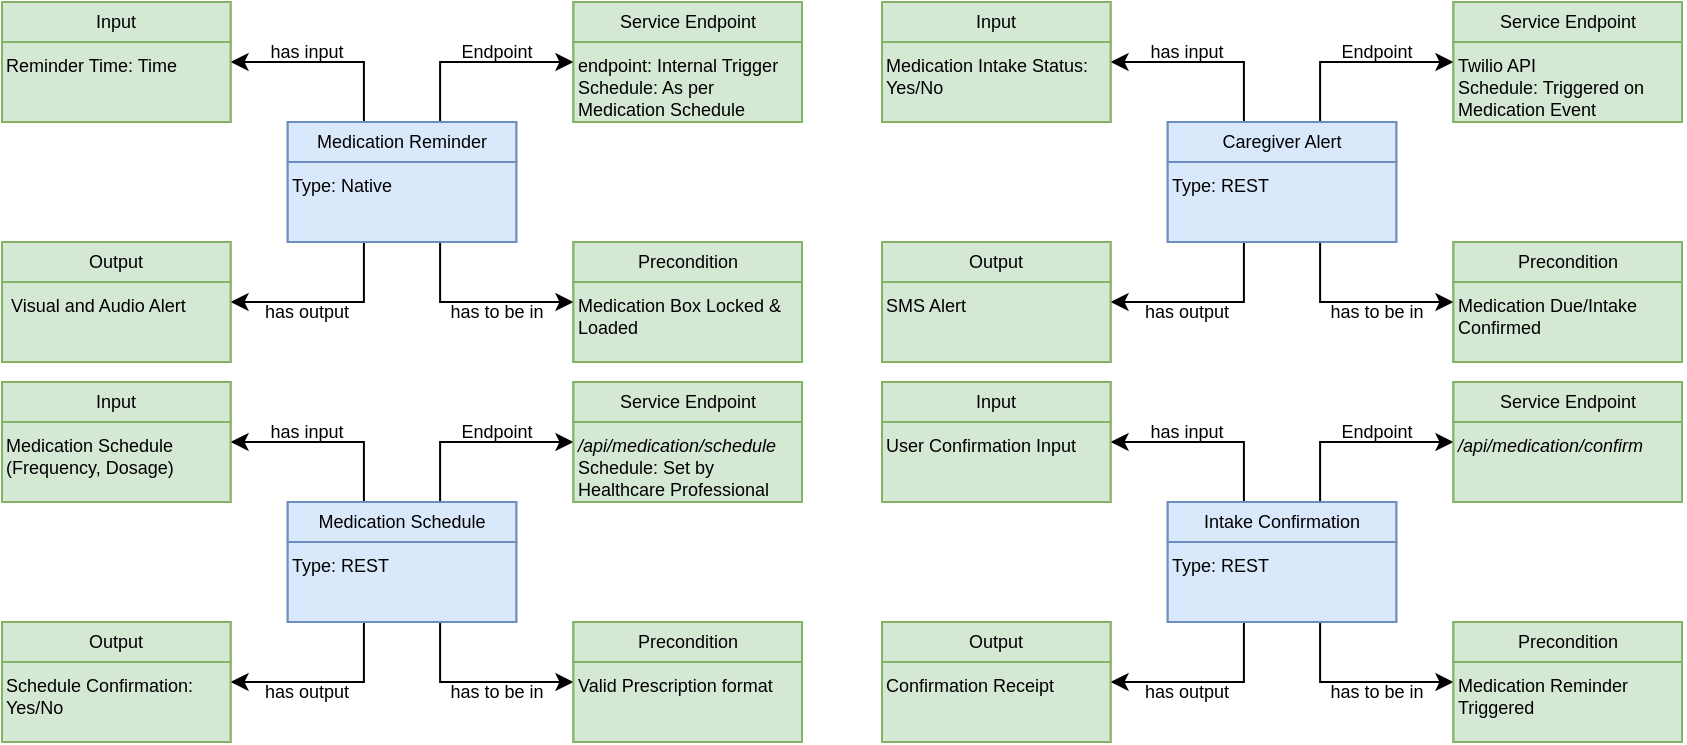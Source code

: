 <mxfile version="23.1.5" type="google">
  <diagram name="Page-1" id="LeOLQL7kn8oDm4MNwWC2">
    <mxGraphModel grid="1" page="1" gridSize="10" guides="1" tooltips="1" connect="1" arrows="1" fold="1" pageScale="1" pageWidth="850" pageHeight="1100" math="0" shadow="0">
      <root>
        <mxCell id="0" />
        <mxCell id="1" parent="0" />
        <mxCell id="trDlRnOF70XWSZehvZli-33" value="" style="group" connectable="0" vertex="1" parent="1">
          <mxGeometry width="400" height="180" as="geometry" />
        </mxCell>
        <mxCell id="trDlRnOF70XWSZehvZli-3" value="" style="rounded=0;whiteSpace=wrap;html=1;fillColor=#dae8fc;strokeColor=#6c8ebf;fontSize=9;" vertex="1" parent="trDlRnOF70XWSZehvZli-33">
          <mxGeometry x="142.857" y="60" width="114.286" height="60" as="geometry" />
        </mxCell>
        <mxCell id="trDlRnOF70XWSZehvZli-4" value="" style="rounded=0;whiteSpace=wrap;html=1;fillColor=#d5e8d4;strokeColor=#82b366;fontSize=9;" vertex="1" parent="trDlRnOF70XWSZehvZli-33">
          <mxGeometry x="285.714" width="114.286" height="60" as="geometry" />
        </mxCell>
        <mxCell id="trDlRnOF70XWSZehvZli-9" style="edgeStyle=orthogonalEdgeStyle;rounded=0;orthogonalLoop=1;jettySize=auto;html=1;entryX=0;entryY=0.5;entryDx=0;entryDy=0;" edge="1" parent="trDlRnOF70XWSZehvZli-33" source="trDlRnOF70XWSZehvZli-3" target="trDlRnOF70XWSZehvZli-4">
          <mxGeometry relative="1" as="geometry">
            <Array as="points">
              <mxPoint x="219.048" y="30" />
            </Array>
          </mxGeometry>
        </mxCell>
        <mxCell id="trDlRnOF70XWSZehvZli-5" value="" style="rounded=0;whiteSpace=wrap;html=1;fillColor=#d5e8d4;strokeColor=#82b366;fontSize=9;" vertex="1" parent="trDlRnOF70XWSZehvZli-33">
          <mxGeometry x="285.714" y="120" width="114.286" height="60" as="geometry" />
        </mxCell>
        <mxCell id="trDlRnOF70XWSZehvZli-11" style="edgeStyle=orthogonalEdgeStyle;rounded=0;orthogonalLoop=1;jettySize=auto;html=1;exitX=0.5;exitY=1;exitDx=0;exitDy=0;entryX=0;entryY=0.5;entryDx=0;entryDy=0;" edge="1" parent="trDlRnOF70XWSZehvZli-33" source="trDlRnOF70XWSZehvZli-3" target="trDlRnOF70XWSZehvZli-5">
          <mxGeometry relative="1" as="geometry">
            <Array as="points">
              <mxPoint x="219.048" y="120" />
              <mxPoint x="219.048" y="150" />
            </Array>
          </mxGeometry>
        </mxCell>
        <mxCell id="trDlRnOF70XWSZehvZli-6" value="" style="rounded=0;whiteSpace=wrap;html=1;fillColor=#d5e8d4;strokeColor=#82b366;fontSize=9;" vertex="1" parent="trDlRnOF70XWSZehvZli-33">
          <mxGeometry width="114.286" height="60" as="geometry" />
        </mxCell>
        <mxCell id="trDlRnOF70XWSZehvZli-8" style="edgeStyle=orthogonalEdgeStyle;rounded=0;orthogonalLoop=1;jettySize=auto;html=1;exitX=0.5;exitY=0;exitDx=0;exitDy=0;entryX=1;entryY=0.5;entryDx=0;entryDy=0;" edge="1" parent="trDlRnOF70XWSZehvZli-33" source="trDlRnOF70XWSZehvZli-3" target="trDlRnOF70XWSZehvZli-6">
          <mxGeometry relative="1" as="geometry">
            <Array as="points">
              <mxPoint x="180.952" y="60" />
              <mxPoint x="180.952" y="30" />
            </Array>
          </mxGeometry>
        </mxCell>
        <mxCell id="trDlRnOF70XWSZehvZli-7" value="" style="rounded=0;whiteSpace=wrap;html=1;fillColor=#d5e8d4;strokeColor=#82b366;fontSize=9;" vertex="1" parent="trDlRnOF70XWSZehvZli-33">
          <mxGeometry y="120" width="114.286" height="60" as="geometry" />
        </mxCell>
        <mxCell id="trDlRnOF70XWSZehvZli-12" style="edgeStyle=orthogonalEdgeStyle;rounded=0;orthogonalLoop=1;jettySize=auto;html=1;entryX=1;entryY=0.5;entryDx=0;entryDy=0;" edge="1" parent="trDlRnOF70XWSZehvZli-33" source="trDlRnOF70XWSZehvZli-3" target="trDlRnOF70XWSZehvZli-7">
          <mxGeometry relative="1" as="geometry">
            <Array as="points">
              <mxPoint x="180.952" y="150" />
            </Array>
          </mxGeometry>
        </mxCell>
        <mxCell id="trDlRnOF70XWSZehvZli-13" value="" style="endArrow=none;html=1;rounded=0;entryX=1;entryY=0.5;entryDx=0;entryDy=0;exitX=0;exitY=0.5;exitDx=0;exitDy=0;fillColor=#dae8fc;strokeColor=#6c8ebf;fontSize=9;" edge="1" parent="trDlRnOF70XWSZehvZli-33">
          <mxGeometry width="50" height="50" relative="1" as="geometry">
            <mxPoint x="142.857" y="80" as="sourcePoint" />
            <mxPoint x="257.143" y="80" as="targetPoint" />
            <Array as="points">
              <mxPoint x="200" y="80" />
            </Array>
          </mxGeometry>
        </mxCell>
        <mxCell id="trDlRnOF70XWSZehvZli-15" value="" style="endArrow=none;html=1;rounded=0;entryX=1;entryY=0.5;entryDx=0;entryDy=0;exitX=0;exitY=0.5;exitDx=0;exitDy=0;fillColor=#d5e8d4;strokeColor=#82b366;fontSize=9;" edge="1" parent="trDlRnOF70XWSZehvZli-33">
          <mxGeometry width="50" height="50" relative="1" as="geometry">
            <mxPoint x="285.714" y="20" as="sourcePoint" />
            <mxPoint x="400" y="20" as="targetPoint" />
            <Array as="points">
              <mxPoint x="342.857" y="20" />
            </Array>
          </mxGeometry>
        </mxCell>
        <mxCell id="trDlRnOF70XWSZehvZli-16" value="" style="endArrow=none;html=1;rounded=0;entryX=1;entryY=0.5;entryDx=0;entryDy=0;exitX=0;exitY=0.5;exitDx=0;exitDy=0;fillColor=#d5e8d4;strokeColor=#82b366;fontSize=9;" edge="1" parent="trDlRnOF70XWSZehvZli-33">
          <mxGeometry width="50" height="50" relative="1" as="geometry">
            <mxPoint y="20" as="sourcePoint" />
            <mxPoint x="114.286" y="20" as="targetPoint" />
            <Array as="points">
              <mxPoint x="57.143" y="20" />
            </Array>
          </mxGeometry>
        </mxCell>
        <mxCell id="trDlRnOF70XWSZehvZli-17" value="" style="endArrow=none;html=1;rounded=0;entryX=1;entryY=0.5;entryDx=0;entryDy=0;exitX=0;exitY=0.5;exitDx=0;exitDy=0;fillColor=#d5e8d4;strokeColor=#82b366;fontSize=9;" edge="1" parent="trDlRnOF70XWSZehvZli-33">
          <mxGeometry width="50" height="50" relative="1" as="geometry">
            <mxPoint y="140" as="sourcePoint" />
            <mxPoint x="114.286" y="140" as="targetPoint" />
            <Array as="points">
              <mxPoint x="57.143" y="140" />
            </Array>
          </mxGeometry>
        </mxCell>
        <mxCell id="trDlRnOF70XWSZehvZli-18" value="" style="endArrow=none;html=1;rounded=0;entryX=1;entryY=0.5;entryDx=0;entryDy=0;exitX=0;exitY=0.5;exitDx=0;exitDy=0;fillColor=#d5e8d4;strokeColor=#82b366;fontSize=9;" edge="1" parent="trDlRnOF70XWSZehvZli-33">
          <mxGeometry width="50" height="50" relative="1" as="geometry">
            <mxPoint x="285.714" y="140" as="sourcePoint" />
            <mxPoint x="400" y="140" as="targetPoint" />
            <Array as="points">
              <mxPoint x="342.857" y="140" />
            </Array>
          </mxGeometry>
        </mxCell>
        <mxCell id="trDlRnOF70XWSZehvZli-19" value="&lt;font style=&quot;font-size: 9px;&quot;&gt;Medication Reminder&lt;/font&gt;" style="text;html=1;align=center;verticalAlign=middle;whiteSpace=wrap;rounded=0;fillColor=#dae8fc;strokeColor=#6c8ebf;fontSize=9;" vertex="1" parent="trDlRnOF70XWSZehvZli-33">
          <mxGeometry x="142.857" y="60" width="114.286" height="20" as="geometry" />
        </mxCell>
        <mxCell id="trDlRnOF70XWSZehvZli-20" value="Service Endpoint" style="text;html=1;align=center;verticalAlign=middle;whiteSpace=wrap;rounded=0;fillColor=#d5e8d4;strokeColor=#82b366;fontSize=9;" vertex="1" parent="trDlRnOF70XWSZehvZli-33">
          <mxGeometry x="285.714" width="114.286" height="20" as="geometry" />
        </mxCell>
        <mxCell id="trDlRnOF70XWSZehvZli-21" value="Input" style="text;html=1;align=center;verticalAlign=middle;whiteSpace=wrap;rounded=0;fillColor=#d5e8d4;strokeColor=#82b366;fontSize=9;" vertex="1" parent="trDlRnOF70XWSZehvZli-33">
          <mxGeometry width="114.286" height="20" as="geometry" />
        </mxCell>
        <mxCell id="trDlRnOF70XWSZehvZli-22" value="Output" style="text;html=1;align=center;verticalAlign=middle;whiteSpace=wrap;rounded=0;fillColor=#d5e8d4;strokeColor=#82b366;fontSize=9;" vertex="1" parent="trDlRnOF70XWSZehvZli-33">
          <mxGeometry y="120" width="114.286" height="20" as="geometry" />
        </mxCell>
        <mxCell id="trDlRnOF70XWSZehvZli-23" value="Precondition" style="text;html=1;align=center;verticalAlign=middle;whiteSpace=wrap;rounded=0;fillColor=#d5e8d4;strokeColor=#82b366;fontSize=9;" vertex="1" parent="trDlRnOF70XWSZehvZli-33">
          <mxGeometry x="285.714" y="120" width="114.286" height="20" as="geometry" />
        </mxCell>
        <mxCell id="trDlRnOF70XWSZehvZli-24" value="has to be in" style="text;html=1;align=center;verticalAlign=middle;whiteSpace=wrap;rounded=0;fontSize=9;" vertex="1" parent="trDlRnOF70XWSZehvZli-33">
          <mxGeometry x="219.048" y="150" width="57.143" height="10" as="geometry" />
        </mxCell>
        <mxCell id="trDlRnOF70XWSZehvZli-25" value="has output" style="text;html=1;align=center;verticalAlign=middle;whiteSpace=wrap;rounded=0;fontSize=9;" vertex="1" parent="trDlRnOF70XWSZehvZli-33">
          <mxGeometry x="123.81" y="150" width="57.143" height="10" as="geometry" />
        </mxCell>
        <mxCell id="trDlRnOF70XWSZehvZli-26" value="Endpoint" style="text;html=1;align=center;verticalAlign=middle;whiteSpace=wrap;rounded=0;fontSize=9;" vertex="1" parent="trDlRnOF70XWSZehvZli-33">
          <mxGeometry x="219.048" y="20" width="57.143" height="10" as="geometry" />
        </mxCell>
        <mxCell id="trDlRnOF70XWSZehvZli-27" value="has input" style="text;html=1;align=center;verticalAlign=middle;whiteSpace=wrap;rounded=0;fontSize=9;" vertex="1" parent="trDlRnOF70XWSZehvZli-33">
          <mxGeometry x="123.81" y="20" width="57.143" height="10" as="geometry" />
        </mxCell>
        <mxCell id="trDlRnOF70XWSZehvZli-28" value="&amp;nbsp;Visual and Audio Alert&lt;span id=&quot;docs-internal-guid-0cf1a0e6-7fff-4cee-fd8e-f73ecc246064&quot;&gt;&lt;/span&gt;" style="text;html=1;align=left;verticalAlign=top;whiteSpace=wrap;rounded=0;fillColor=#d5e8d4;strokeColor=#82b366;fontSize=9;" vertex="1" parent="trDlRnOF70XWSZehvZli-33">
          <mxGeometry y="140" width="114.286" height="40" as="geometry" />
        </mxCell>
        <mxCell id="trDlRnOF70XWSZehvZli-29" value="Reminder Time: Time&lt;span id=&quot;docs-internal-guid-0d0c9289-7fff-2301-1735-47998b753330&quot;&gt;&lt;/span&gt;" style="text;html=1;align=left;verticalAlign=top;whiteSpace=wrap;rounded=0;fillColor=#d5e8d4;strokeColor=#82b366;fontSize=9;" vertex="1" parent="trDlRnOF70XWSZehvZli-33">
          <mxGeometry y="20" width="114.286" height="40" as="geometry" />
        </mxCell>
        <mxCell id="trDlRnOF70XWSZehvZli-30" value="endpoint: Internal Trigger&lt;br&gt;Schedule: As per Medication Schedule" style="text;html=1;align=left;verticalAlign=top;whiteSpace=wrap;rounded=0;fillColor=#d5e8d4;strokeColor=#82b366;fontSize=9;" vertex="1" parent="trDlRnOF70XWSZehvZli-33">
          <mxGeometry x="285.714" y="20" width="114.286" height="40" as="geometry" />
        </mxCell>
        <mxCell id="trDlRnOF70XWSZehvZli-31" value="Medication Box Locked &amp;amp; Loaded&lt;span id=&quot;docs-internal-guid-0d862d84-7fff-1ddb-3f8d-e0cf7e17996a&quot;&gt;&lt;/span&gt;" style="text;html=1;align=left;verticalAlign=top;whiteSpace=wrap;rounded=0;fillColor=#d5e8d4;strokeColor=#82b366;fontSize=9;" vertex="1" parent="trDlRnOF70XWSZehvZli-33">
          <mxGeometry x="285.714" y="140" width="114.286" height="40" as="geometry" />
        </mxCell>
        <mxCell id="trDlRnOF70XWSZehvZli-32" value="&lt;div style=&quot;font-size: 9px;&quot;&gt;&lt;span style=&quot;font-size: 9px; background-color: initial;&quot;&gt;Type: Native&lt;/span&gt;&lt;/div&gt;&lt;span id=&quot;docs-internal-guid-58f0a535-7fff-b725-188e-cca8d56c5ec5&quot; style=&quot;font-size: 9px;&quot;&gt;&lt;/span&gt;" style="text;html=1;align=left;verticalAlign=top;whiteSpace=wrap;rounded=0;fillColor=#dae8fc;strokeColor=#6c8ebf;fontSize=9;" vertex="1" parent="trDlRnOF70XWSZehvZli-33">
          <mxGeometry x="142.857" y="80" width="114.286" height="40" as="geometry" />
        </mxCell>
        <mxCell id="trDlRnOF70XWSZehvZli-34" value="" style="group" connectable="0" vertex="1" parent="1">
          <mxGeometry y="190" width="400" height="180" as="geometry" />
        </mxCell>
        <mxCell id="trDlRnOF70XWSZehvZli-35" value="" style="rounded=0;whiteSpace=wrap;html=1;fillColor=#dae8fc;strokeColor=#6c8ebf;fontSize=9;" vertex="1" parent="trDlRnOF70XWSZehvZli-34">
          <mxGeometry x="142.857" y="60" width="114.286" height="60" as="geometry" />
        </mxCell>
        <mxCell id="trDlRnOF70XWSZehvZli-36" value="" style="rounded=0;whiteSpace=wrap;html=1;fontSize=9;fillColor=#d5e8d4;strokeColor=#82b366;" vertex="1" parent="trDlRnOF70XWSZehvZli-34">
          <mxGeometry x="285.714" width="114.286" height="60" as="geometry" />
        </mxCell>
        <mxCell id="trDlRnOF70XWSZehvZli-37" style="edgeStyle=orthogonalEdgeStyle;rounded=0;orthogonalLoop=1;jettySize=auto;html=1;entryX=0;entryY=0.5;entryDx=0;entryDy=0;" edge="1" parent="trDlRnOF70XWSZehvZli-34" source="trDlRnOF70XWSZehvZli-35" target="trDlRnOF70XWSZehvZli-36">
          <mxGeometry relative="1" as="geometry">
            <Array as="points">
              <mxPoint x="219.048" y="30" />
            </Array>
          </mxGeometry>
        </mxCell>
        <mxCell id="trDlRnOF70XWSZehvZli-38" value="" style="rounded=0;whiteSpace=wrap;html=1;fontSize=9;fillColor=#d5e8d4;strokeColor=#82b366;" vertex="1" parent="trDlRnOF70XWSZehvZli-34">
          <mxGeometry x="285.714" y="120" width="114.286" height="60" as="geometry" />
        </mxCell>
        <mxCell id="trDlRnOF70XWSZehvZli-39" style="edgeStyle=orthogonalEdgeStyle;rounded=0;orthogonalLoop=1;jettySize=auto;html=1;exitX=0.5;exitY=1;exitDx=0;exitDy=0;entryX=0;entryY=0.5;entryDx=0;entryDy=0;" edge="1" parent="trDlRnOF70XWSZehvZli-34" source="trDlRnOF70XWSZehvZli-35" target="trDlRnOF70XWSZehvZli-38">
          <mxGeometry relative="1" as="geometry">
            <Array as="points">
              <mxPoint x="219.048" y="120" />
              <mxPoint x="219.048" y="150" />
            </Array>
          </mxGeometry>
        </mxCell>
        <mxCell id="trDlRnOF70XWSZehvZli-40" value="" style="rounded=0;whiteSpace=wrap;html=1;fontSize=9;fillColor=#d5e8d4;strokeColor=#82b366;" vertex="1" parent="trDlRnOF70XWSZehvZli-34">
          <mxGeometry width="114.286" height="60" as="geometry" />
        </mxCell>
        <mxCell id="trDlRnOF70XWSZehvZli-41" style="edgeStyle=orthogonalEdgeStyle;rounded=0;orthogonalLoop=1;jettySize=auto;html=1;exitX=0.5;exitY=0;exitDx=0;exitDy=0;entryX=1;entryY=0.5;entryDx=0;entryDy=0;" edge="1" parent="trDlRnOF70XWSZehvZli-34" source="trDlRnOF70XWSZehvZli-35" target="trDlRnOF70XWSZehvZli-40">
          <mxGeometry relative="1" as="geometry">
            <Array as="points">
              <mxPoint x="180.952" y="60" />
              <mxPoint x="180.952" y="30" />
            </Array>
          </mxGeometry>
        </mxCell>
        <mxCell id="trDlRnOF70XWSZehvZli-42" value="" style="rounded=0;whiteSpace=wrap;html=1;fontSize=9;fillColor=#d5e8d4;strokeColor=#82b366;" vertex="1" parent="trDlRnOF70XWSZehvZli-34">
          <mxGeometry y="120" width="114.286" height="60" as="geometry" />
        </mxCell>
        <mxCell id="trDlRnOF70XWSZehvZli-43" style="edgeStyle=orthogonalEdgeStyle;rounded=0;orthogonalLoop=1;jettySize=auto;html=1;entryX=1;entryY=0.5;entryDx=0;entryDy=0;" edge="1" parent="trDlRnOF70XWSZehvZli-34" source="trDlRnOF70XWSZehvZli-35" target="trDlRnOF70XWSZehvZli-42">
          <mxGeometry relative="1" as="geometry">
            <Array as="points">
              <mxPoint x="180.952" y="150" />
            </Array>
          </mxGeometry>
        </mxCell>
        <mxCell id="trDlRnOF70XWSZehvZli-44" value="" style="endArrow=none;html=1;rounded=0;entryX=1;entryY=0.5;entryDx=0;entryDy=0;exitX=0;exitY=0.5;exitDx=0;exitDy=0;fillColor=#dae8fc;strokeColor=#6c8ebf;fontSize=9;" edge="1" parent="trDlRnOF70XWSZehvZli-34">
          <mxGeometry width="50" height="50" relative="1" as="geometry">
            <mxPoint x="142.857" y="80" as="sourcePoint" />
            <mxPoint x="257.143" y="80" as="targetPoint" />
            <Array as="points">
              <mxPoint x="200" y="80" />
            </Array>
          </mxGeometry>
        </mxCell>
        <mxCell id="trDlRnOF70XWSZehvZli-45" value="" style="endArrow=none;html=1;rounded=0;entryX=1;entryY=0.5;entryDx=0;entryDy=0;exitX=0;exitY=0.5;exitDx=0;exitDy=0;fontSize=9;fillColor=#d5e8d4;strokeColor=#82b366;" edge="1" parent="trDlRnOF70XWSZehvZli-34">
          <mxGeometry width="50" height="50" relative="1" as="geometry">
            <mxPoint x="285.714" y="20" as="sourcePoint" />
            <mxPoint x="400" y="20" as="targetPoint" />
            <Array as="points">
              <mxPoint x="342.857" y="20" />
            </Array>
          </mxGeometry>
        </mxCell>
        <mxCell id="trDlRnOF70XWSZehvZli-46" value="" style="endArrow=none;html=1;rounded=0;entryX=1;entryY=0.5;entryDx=0;entryDy=0;exitX=0;exitY=0.5;exitDx=0;exitDy=0;fontSize=9;fillColor=#d5e8d4;strokeColor=#82b366;" edge="1" parent="trDlRnOF70XWSZehvZli-34">
          <mxGeometry width="50" height="50" relative="1" as="geometry">
            <mxPoint y="20" as="sourcePoint" />
            <mxPoint x="114.286" y="20" as="targetPoint" />
            <Array as="points">
              <mxPoint x="57.143" y="20" />
            </Array>
          </mxGeometry>
        </mxCell>
        <mxCell id="trDlRnOF70XWSZehvZli-47" value="" style="endArrow=none;html=1;rounded=0;entryX=1;entryY=0.5;entryDx=0;entryDy=0;exitX=0;exitY=0.5;exitDx=0;exitDy=0;fontSize=9;fillColor=#d5e8d4;strokeColor=#82b366;" edge="1" parent="trDlRnOF70XWSZehvZli-34">
          <mxGeometry width="50" height="50" relative="1" as="geometry">
            <mxPoint y="140" as="sourcePoint" />
            <mxPoint x="114.286" y="140" as="targetPoint" />
            <Array as="points">
              <mxPoint x="57.143" y="140" />
            </Array>
          </mxGeometry>
        </mxCell>
        <mxCell id="trDlRnOF70XWSZehvZli-48" value="" style="endArrow=none;html=1;rounded=0;entryX=1;entryY=0.5;entryDx=0;entryDy=0;exitX=0;exitY=0.5;exitDx=0;exitDy=0;fontSize=9;fillColor=#d5e8d4;strokeColor=#82b366;" edge="1" parent="trDlRnOF70XWSZehvZli-34">
          <mxGeometry width="50" height="50" relative="1" as="geometry">
            <mxPoint x="285.714" y="140" as="sourcePoint" />
            <mxPoint x="400" y="140" as="targetPoint" />
            <Array as="points">
              <mxPoint x="342.857" y="140" />
            </Array>
          </mxGeometry>
        </mxCell>
        <mxCell id="trDlRnOF70XWSZehvZli-49" value="Medication Schedule&lt;span id=&quot;docs-internal-guid-c6fa6e6b-7fff-0bea-01a4-d10944387202&quot;&gt;&lt;/span&gt;" style="text;html=1;align=center;verticalAlign=middle;whiteSpace=wrap;rounded=0;fillColor=#dae8fc;strokeColor=#6c8ebf;fontSize=9;" vertex="1" parent="trDlRnOF70XWSZehvZli-34">
          <mxGeometry x="142.857" y="60" width="114.286" height="20" as="geometry" />
        </mxCell>
        <mxCell id="trDlRnOF70XWSZehvZli-50" value="Service Endpoint" style="text;html=1;align=center;verticalAlign=middle;whiteSpace=wrap;rounded=0;fontSize=9;fillColor=#d5e8d4;strokeColor=#82b366;" vertex="1" parent="trDlRnOF70XWSZehvZli-34">
          <mxGeometry x="285.714" width="114.286" height="20" as="geometry" />
        </mxCell>
        <mxCell id="trDlRnOF70XWSZehvZli-51" value="Input" style="text;html=1;align=center;verticalAlign=middle;whiteSpace=wrap;rounded=0;fontSize=9;fillColor=#d5e8d4;strokeColor=#82b366;" vertex="1" parent="trDlRnOF70XWSZehvZli-34">
          <mxGeometry width="114.286" height="20" as="geometry" />
        </mxCell>
        <mxCell id="trDlRnOF70XWSZehvZli-52" value="Output" style="text;html=1;align=center;verticalAlign=middle;whiteSpace=wrap;rounded=0;fontSize=9;fillColor=#d5e8d4;strokeColor=#82b366;" vertex="1" parent="trDlRnOF70XWSZehvZli-34">
          <mxGeometry y="120" width="114.286" height="20" as="geometry" />
        </mxCell>
        <mxCell id="trDlRnOF70XWSZehvZli-53" value="Precondition" style="text;html=1;align=center;verticalAlign=middle;whiteSpace=wrap;rounded=0;fontSize=9;fillColor=#d5e8d4;strokeColor=#82b366;" vertex="1" parent="trDlRnOF70XWSZehvZli-34">
          <mxGeometry x="285.714" y="120" width="114.286" height="20" as="geometry" />
        </mxCell>
        <mxCell id="trDlRnOF70XWSZehvZli-54" value="has to be in" style="text;html=1;align=center;verticalAlign=middle;whiteSpace=wrap;rounded=0;fontSize=9;" vertex="1" parent="trDlRnOF70XWSZehvZli-34">
          <mxGeometry x="219.048" y="150" width="57.143" height="10" as="geometry" />
        </mxCell>
        <mxCell id="trDlRnOF70XWSZehvZli-55" value="has output" style="text;html=1;align=center;verticalAlign=middle;whiteSpace=wrap;rounded=0;fontSize=9;" vertex="1" parent="trDlRnOF70XWSZehvZli-34">
          <mxGeometry x="123.81" y="150" width="57.143" height="10" as="geometry" />
        </mxCell>
        <mxCell id="trDlRnOF70XWSZehvZli-56" value="Endpoint" style="text;html=1;align=center;verticalAlign=middle;whiteSpace=wrap;rounded=0;fontSize=9;" vertex="1" parent="trDlRnOF70XWSZehvZli-34">
          <mxGeometry x="219.048" y="20" width="57.143" height="10" as="geometry" />
        </mxCell>
        <mxCell id="trDlRnOF70XWSZehvZli-57" value="has input" style="text;html=1;align=center;verticalAlign=middle;whiteSpace=wrap;rounded=0;fontSize=9;" vertex="1" parent="trDlRnOF70XWSZehvZli-34">
          <mxGeometry x="123.81" y="20" width="57.143" height="10" as="geometry" />
        </mxCell>
        <mxCell id="trDlRnOF70XWSZehvZli-58" value="Schedule Confirmation: Yes/No" style="text;html=1;align=left;verticalAlign=top;whiteSpace=wrap;rounded=0;fontSize=9;fillColor=#d5e8d4;strokeColor=#82b366;" vertex="1" parent="trDlRnOF70XWSZehvZli-34">
          <mxGeometry y="140" width="114.286" height="40" as="geometry" />
        </mxCell>
        <mxCell id="trDlRnOF70XWSZehvZli-59" value="&lt;div&gt;Medication Schedule (Frequency, Dosage)&lt;/div&gt;&lt;div&gt;&lt;br&gt;&lt;/div&gt;" style="text;html=1;align=left;verticalAlign=top;whiteSpace=wrap;rounded=0;fontSize=9;fillColor=#d5e8d4;strokeColor=#82b366;" vertex="1" parent="trDlRnOF70XWSZehvZli-34">
          <mxGeometry y="20" width="114.286" height="40" as="geometry" />
        </mxCell>
        <mxCell id="trDlRnOF70XWSZehvZli-60" value="&lt;i&gt;/api/medication/schedule&lt;br&gt;&lt;/i&gt;Schedule: Set by Healthcare Professional" style="text;html=1;align=left;verticalAlign=top;whiteSpace=wrap;rounded=0;fontSize=9;fillColor=#d5e8d4;strokeColor=#82b366;" vertex="1" parent="trDlRnOF70XWSZehvZli-34">
          <mxGeometry x="285.714" y="20" width="114.286" height="40" as="geometry" />
        </mxCell>
        <mxCell id="trDlRnOF70XWSZehvZli-61" value="Valid Prescription format" style="text;html=1;align=left;verticalAlign=top;whiteSpace=wrap;rounded=0;fontSize=9;fillColor=#d5e8d4;strokeColor=#82b366;" vertex="1" parent="trDlRnOF70XWSZehvZli-34">
          <mxGeometry x="285.714" y="140" width="114.286" height="40" as="geometry" />
        </mxCell>
        <mxCell id="trDlRnOF70XWSZehvZli-62" value="Type: REST" style="text;html=1;align=left;verticalAlign=top;whiteSpace=wrap;rounded=0;fillColor=#dae8fc;strokeColor=#6c8ebf;fontSize=9;" vertex="1" parent="trDlRnOF70XWSZehvZli-34">
          <mxGeometry x="142.857" y="80" width="114.286" height="40" as="geometry" />
        </mxCell>
        <mxCell id="trDlRnOF70XWSZehvZli-63" value="" style="group;align=left;" connectable="0" vertex="1" parent="1">
          <mxGeometry x="440" width="400" height="180" as="geometry" />
        </mxCell>
        <mxCell id="trDlRnOF70XWSZehvZli-64" value="" style="rounded=0;whiteSpace=wrap;html=1;fillColor=#dae8fc;strokeColor=#6c8ebf;fontSize=9;" vertex="1" parent="trDlRnOF70XWSZehvZli-63">
          <mxGeometry x="142.857" y="60" width="114.286" height="60" as="geometry" />
        </mxCell>
        <mxCell id="trDlRnOF70XWSZehvZli-65" value="" style="rounded=0;whiteSpace=wrap;html=1;fillColor=#d5e8d4;strokeColor=#82b366;fontSize=9;" vertex="1" parent="trDlRnOF70XWSZehvZli-63">
          <mxGeometry x="285.714" width="114.286" height="60" as="geometry" />
        </mxCell>
        <mxCell id="trDlRnOF70XWSZehvZli-66" style="edgeStyle=orthogonalEdgeStyle;rounded=0;orthogonalLoop=1;jettySize=auto;html=1;entryX=0;entryY=0.5;entryDx=0;entryDy=0;" edge="1" parent="trDlRnOF70XWSZehvZli-63" source="trDlRnOF70XWSZehvZli-64" target="trDlRnOF70XWSZehvZli-65">
          <mxGeometry relative="1" as="geometry">
            <Array as="points">
              <mxPoint x="219.048" y="30" />
            </Array>
          </mxGeometry>
        </mxCell>
        <mxCell id="trDlRnOF70XWSZehvZli-67" value="" style="rounded=0;whiteSpace=wrap;html=1;fillColor=#d5e8d4;strokeColor=#82b366;fontSize=9;" vertex="1" parent="trDlRnOF70XWSZehvZli-63">
          <mxGeometry x="285.714" y="120" width="114.286" height="60" as="geometry" />
        </mxCell>
        <mxCell id="trDlRnOF70XWSZehvZli-68" style="edgeStyle=orthogonalEdgeStyle;rounded=0;orthogonalLoop=1;jettySize=auto;html=1;exitX=0.5;exitY=1;exitDx=0;exitDy=0;entryX=0;entryY=0.5;entryDx=0;entryDy=0;" edge="1" parent="trDlRnOF70XWSZehvZli-63" source="trDlRnOF70XWSZehvZli-64" target="trDlRnOF70XWSZehvZli-67">
          <mxGeometry relative="1" as="geometry">
            <Array as="points">
              <mxPoint x="219.048" y="120" />
              <mxPoint x="219.048" y="150" />
            </Array>
          </mxGeometry>
        </mxCell>
        <mxCell id="trDlRnOF70XWSZehvZli-69" value="" style="rounded=0;whiteSpace=wrap;html=1;fontSize=9;fillColor=#d5e8d4;strokeColor=#82b366;" vertex="1" parent="trDlRnOF70XWSZehvZli-63">
          <mxGeometry width="114.286" height="60" as="geometry" />
        </mxCell>
        <mxCell id="trDlRnOF70XWSZehvZli-70" style="edgeStyle=orthogonalEdgeStyle;rounded=0;orthogonalLoop=1;jettySize=auto;html=1;exitX=0.5;exitY=0;exitDx=0;exitDy=0;entryX=1;entryY=0.5;entryDx=0;entryDy=0;" edge="1" parent="trDlRnOF70XWSZehvZli-63" source="trDlRnOF70XWSZehvZli-64" target="trDlRnOF70XWSZehvZli-69">
          <mxGeometry relative="1" as="geometry">
            <Array as="points">
              <mxPoint x="180.952" y="60" />
              <mxPoint x="180.952" y="30" />
            </Array>
          </mxGeometry>
        </mxCell>
        <mxCell id="trDlRnOF70XWSZehvZli-71" value="" style="rounded=0;whiteSpace=wrap;html=1;fontSize=9;fillColor=#d5e8d4;strokeColor=#82b366;" vertex="1" parent="trDlRnOF70XWSZehvZli-63">
          <mxGeometry y="120" width="114.286" height="60" as="geometry" />
        </mxCell>
        <mxCell id="trDlRnOF70XWSZehvZli-72" style="edgeStyle=orthogonalEdgeStyle;rounded=0;orthogonalLoop=1;jettySize=auto;html=1;entryX=1;entryY=0.5;entryDx=0;entryDy=0;" edge="1" parent="trDlRnOF70XWSZehvZli-63" source="trDlRnOF70XWSZehvZli-64" target="trDlRnOF70XWSZehvZli-71">
          <mxGeometry relative="1" as="geometry">
            <Array as="points">
              <mxPoint x="180.952" y="150" />
            </Array>
          </mxGeometry>
        </mxCell>
        <mxCell id="trDlRnOF70XWSZehvZli-73" value="" style="endArrow=none;html=1;rounded=0;entryX=1;entryY=0.5;entryDx=0;entryDy=0;exitX=0;exitY=0.5;exitDx=0;exitDy=0;fillColor=#dae8fc;strokeColor=#6c8ebf;fontSize=9;" edge="1" parent="trDlRnOF70XWSZehvZli-63">
          <mxGeometry width="50" height="50" relative="1" as="geometry">
            <mxPoint x="142.857" y="80" as="sourcePoint" />
            <mxPoint x="257.143" y="80" as="targetPoint" />
            <Array as="points">
              <mxPoint x="200" y="80" />
            </Array>
          </mxGeometry>
        </mxCell>
        <mxCell id="trDlRnOF70XWSZehvZli-74" value="" style="endArrow=none;html=1;rounded=0;entryX=1;entryY=0.5;entryDx=0;entryDy=0;exitX=0;exitY=0.5;exitDx=0;exitDy=0;fillColor=#d5e8d4;strokeColor=#82b366;fontSize=9;" edge="1" parent="trDlRnOF70XWSZehvZli-63">
          <mxGeometry width="50" height="50" relative="1" as="geometry">
            <mxPoint x="285.714" y="20" as="sourcePoint" />
            <mxPoint x="400" y="20" as="targetPoint" />
            <Array as="points">
              <mxPoint x="342.857" y="20" />
            </Array>
          </mxGeometry>
        </mxCell>
        <mxCell id="trDlRnOF70XWSZehvZli-75" value="" style="endArrow=none;html=1;rounded=0;entryX=1;entryY=0.5;entryDx=0;entryDy=0;exitX=0;exitY=0.5;exitDx=0;exitDy=0;fontSize=9;fillColor=#d5e8d4;strokeColor=#82b366;" edge="1" parent="trDlRnOF70XWSZehvZli-63">
          <mxGeometry width="50" height="50" relative="1" as="geometry">
            <mxPoint y="20" as="sourcePoint" />
            <mxPoint x="114.286" y="20" as="targetPoint" />
            <Array as="points">
              <mxPoint x="57.143" y="20" />
            </Array>
          </mxGeometry>
        </mxCell>
        <mxCell id="trDlRnOF70XWSZehvZli-76" value="" style="endArrow=none;html=1;rounded=0;entryX=1;entryY=0.5;entryDx=0;entryDy=0;exitX=0;exitY=0.5;exitDx=0;exitDy=0;fontSize=9;fillColor=#d5e8d4;strokeColor=#82b366;" edge="1" parent="trDlRnOF70XWSZehvZli-63">
          <mxGeometry width="50" height="50" relative="1" as="geometry">
            <mxPoint y="140" as="sourcePoint" />
            <mxPoint x="114.286" y="140" as="targetPoint" />
            <Array as="points">
              <mxPoint x="57.143" y="140" />
            </Array>
          </mxGeometry>
        </mxCell>
        <mxCell id="trDlRnOF70XWSZehvZli-77" value="" style="endArrow=none;html=1;rounded=0;entryX=1;entryY=0.5;entryDx=0;entryDy=0;exitX=0;exitY=0.5;exitDx=0;exitDy=0;fillColor=#d5e8d4;strokeColor=#82b366;fontSize=9;" edge="1" parent="trDlRnOF70XWSZehvZli-63">
          <mxGeometry width="50" height="50" relative="1" as="geometry">
            <mxPoint x="285.714" y="140" as="sourcePoint" />
            <mxPoint x="400" y="140" as="targetPoint" />
            <Array as="points">
              <mxPoint x="342.857" y="140" />
            </Array>
          </mxGeometry>
        </mxCell>
        <mxCell id="trDlRnOF70XWSZehvZli-78" value="Caregiver Alert&lt;span id=&quot;docs-internal-guid-f7d3edcb-7fff-aeab-960f-f38a6a7b6d53&quot;&gt;&lt;/span&gt;" style="text;html=1;align=center;verticalAlign=middle;whiteSpace=wrap;rounded=0;fillColor=#dae8fc;strokeColor=#6c8ebf;fontSize=9;" vertex="1" parent="trDlRnOF70XWSZehvZli-63">
          <mxGeometry x="142.857" y="60" width="114.286" height="20" as="geometry" />
        </mxCell>
        <mxCell id="trDlRnOF70XWSZehvZli-79" value="Service Endpoint" style="text;html=1;align=center;verticalAlign=middle;whiteSpace=wrap;rounded=0;fillColor=#d5e8d4;strokeColor=#82b366;fontSize=9;" vertex="1" parent="trDlRnOF70XWSZehvZli-63">
          <mxGeometry x="285.714" width="114.286" height="20" as="geometry" />
        </mxCell>
        <mxCell id="trDlRnOF70XWSZehvZli-80" value="Input" style="text;html=1;align=center;verticalAlign=middle;whiteSpace=wrap;rounded=0;fontSize=9;fillColor=#d5e8d4;strokeColor=#82b366;" vertex="1" parent="trDlRnOF70XWSZehvZli-63">
          <mxGeometry width="114.286" height="20" as="geometry" />
        </mxCell>
        <mxCell id="trDlRnOF70XWSZehvZli-81" value="Output" style="text;html=1;align=center;verticalAlign=middle;whiteSpace=wrap;rounded=0;fontSize=9;fillColor=#d5e8d4;strokeColor=#82b366;" vertex="1" parent="trDlRnOF70XWSZehvZli-63">
          <mxGeometry y="120" width="114.286" height="20" as="geometry" />
        </mxCell>
        <mxCell id="trDlRnOF70XWSZehvZli-82" value="Precondition" style="text;html=1;align=center;verticalAlign=middle;whiteSpace=wrap;rounded=0;fillColor=#d5e8d4;strokeColor=#82b366;fontSize=9;" vertex="1" parent="trDlRnOF70XWSZehvZli-63">
          <mxGeometry x="285.714" y="120" width="114.286" height="20" as="geometry" />
        </mxCell>
        <mxCell id="trDlRnOF70XWSZehvZli-83" value="has to be in" style="text;html=1;align=center;verticalAlign=middle;whiteSpace=wrap;rounded=0;fontSize=9;" vertex="1" parent="trDlRnOF70XWSZehvZli-63">
          <mxGeometry x="219.048" y="150" width="57.143" height="10" as="geometry" />
        </mxCell>
        <mxCell id="trDlRnOF70XWSZehvZli-84" value="has output" style="text;html=1;align=center;verticalAlign=middle;whiteSpace=wrap;rounded=0;fontSize=9;" vertex="1" parent="trDlRnOF70XWSZehvZli-63">
          <mxGeometry x="123.81" y="150" width="57.143" height="10" as="geometry" />
        </mxCell>
        <mxCell id="trDlRnOF70XWSZehvZli-85" value="Endpoint" style="text;html=1;align=center;verticalAlign=middle;whiteSpace=wrap;rounded=0;fontSize=9;" vertex="1" parent="trDlRnOF70XWSZehvZli-63">
          <mxGeometry x="219.048" y="20" width="57.143" height="10" as="geometry" />
        </mxCell>
        <mxCell id="trDlRnOF70XWSZehvZli-86" value="has input" style="text;html=1;align=center;verticalAlign=middle;whiteSpace=wrap;rounded=0;fontSize=9;" vertex="1" parent="trDlRnOF70XWSZehvZli-63">
          <mxGeometry x="123.81" y="20" width="57.143" height="10" as="geometry" />
        </mxCell>
        <mxCell id="trDlRnOF70XWSZehvZli-87" value="SMS Alert&lt;span id=&quot;docs-internal-guid-fcc6ee87-7fff-d0a0-53d4-8e090632c626&quot;&gt;&lt;/span&gt;" style="text;html=1;align=left;verticalAlign=top;whiteSpace=wrap;rounded=0;fontSize=9;fillColor=#d5e8d4;strokeColor=#82b366;" vertex="1" parent="trDlRnOF70XWSZehvZli-63">
          <mxGeometry y="140" width="114.286" height="40" as="geometry" />
        </mxCell>
        <mxCell id="trDlRnOF70XWSZehvZli-88" value="Medication Intake Status: Yes/No" style="text;html=1;align=left;verticalAlign=top;whiteSpace=wrap;rounded=0;fontSize=9;fillColor=#d5e8d4;strokeColor=#82b366;" vertex="1" parent="trDlRnOF70XWSZehvZli-63">
          <mxGeometry y="20" width="114.286" height="40" as="geometry" />
        </mxCell>
        <mxCell id="trDlRnOF70XWSZehvZli-89" value="Twilio API&lt;br&gt;Schedule: Triggered on Medication Event" style="text;html=1;align=left;verticalAlign=top;whiteSpace=wrap;rounded=0;fillColor=#d5e8d4;strokeColor=#82b366;fontSize=9;" vertex="1" parent="trDlRnOF70XWSZehvZli-63">
          <mxGeometry x="285.714" y="20" width="114.286" height="40" as="geometry" />
        </mxCell>
        <mxCell id="trDlRnOF70XWSZehvZli-90" value="Medication Due/Intake Confirmed&lt;span id=&quot;docs-internal-guid-c93c9a99-7fff-12fa-e2a2-76f09f57dba6&quot;&gt;&lt;/span&gt;" style="text;html=1;align=left;verticalAlign=top;whiteSpace=wrap;rounded=0;fillColor=#d5e8d4;strokeColor=#82b366;fontSize=9;" vertex="1" parent="trDlRnOF70XWSZehvZli-63">
          <mxGeometry x="285.714" y="140" width="114.286" height="40" as="geometry" />
        </mxCell>
        <mxCell id="trDlRnOF70XWSZehvZli-91" value="Type: REST" style="text;html=1;align=left;verticalAlign=top;whiteSpace=wrap;rounded=0;fillColor=#dae8fc;strokeColor=#6c8ebf;fontSize=9;" vertex="1" parent="trDlRnOF70XWSZehvZli-63">
          <mxGeometry x="142.857" y="80" width="114.286" height="40" as="geometry" />
        </mxCell>
        <mxCell id="trDlRnOF70XWSZehvZli-122" value="" style="group;align=left;" connectable="0" vertex="1" parent="1">
          <mxGeometry x="440" y="190" width="400" height="180" as="geometry" />
        </mxCell>
        <mxCell id="trDlRnOF70XWSZehvZli-123" value="" style="rounded=0;whiteSpace=wrap;html=1;fillColor=#dae8fc;strokeColor=#6c8ebf;fontSize=9;" vertex="1" parent="trDlRnOF70XWSZehvZli-122">
          <mxGeometry x="142.857" y="60" width="114.286" height="60" as="geometry" />
        </mxCell>
        <mxCell id="trDlRnOF70XWSZehvZli-124" value="" style="rounded=0;whiteSpace=wrap;html=1;fillColor=#d5e8d4;strokeColor=#82b366;fontSize=9;" vertex="1" parent="trDlRnOF70XWSZehvZli-122">
          <mxGeometry x="285.714" width="114.286" height="60" as="geometry" />
        </mxCell>
        <mxCell id="trDlRnOF70XWSZehvZli-125" style="edgeStyle=orthogonalEdgeStyle;rounded=0;orthogonalLoop=1;jettySize=auto;html=1;entryX=0;entryY=0.5;entryDx=0;entryDy=0;" edge="1" parent="trDlRnOF70XWSZehvZli-122" source="trDlRnOF70XWSZehvZli-123" target="trDlRnOF70XWSZehvZli-124">
          <mxGeometry relative="1" as="geometry">
            <Array as="points">
              <mxPoint x="219.048" y="30" />
            </Array>
          </mxGeometry>
        </mxCell>
        <mxCell id="trDlRnOF70XWSZehvZli-126" value="" style="rounded=0;whiteSpace=wrap;html=1;fillColor=#d5e8d4;strokeColor=#82b366;fontSize=9;" vertex="1" parent="trDlRnOF70XWSZehvZli-122">
          <mxGeometry x="285.714" y="120" width="114.286" height="60" as="geometry" />
        </mxCell>
        <mxCell id="trDlRnOF70XWSZehvZli-127" style="edgeStyle=orthogonalEdgeStyle;rounded=0;orthogonalLoop=1;jettySize=auto;html=1;exitX=0.5;exitY=1;exitDx=0;exitDy=0;entryX=0;entryY=0.5;entryDx=0;entryDy=0;" edge="1" parent="trDlRnOF70XWSZehvZli-122" source="trDlRnOF70XWSZehvZli-123" target="trDlRnOF70XWSZehvZli-126">
          <mxGeometry relative="1" as="geometry">
            <Array as="points">
              <mxPoint x="219.048" y="120" />
              <mxPoint x="219.048" y="150" />
            </Array>
          </mxGeometry>
        </mxCell>
        <mxCell id="trDlRnOF70XWSZehvZli-128" value="" style="rounded=0;whiteSpace=wrap;html=1;fontSize=9;fillColor=#d5e8d4;strokeColor=#82b366;" vertex="1" parent="trDlRnOF70XWSZehvZli-122">
          <mxGeometry width="114.286" height="60" as="geometry" />
        </mxCell>
        <mxCell id="trDlRnOF70XWSZehvZli-129" style="edgeStyle=orthogonalEdgeStyle;rounded=0;orthogonalLoop=1;jettySize=auto;html=1;exitX=0.5;exitY=0;exitDx=0;exitDy=0;entryX=1;entryY=0.5;entryDx=0;entryDy=0;" edge="1" parent="trDlRnOF70XWSZehvZli-122" source="trDlRnOF70XWSZehvZli-123" target="trDlRnOF70XWSZehvZli-128">
          <mxGeometry relative="1" as="geometry">
            <Array as="points">
              <mxPoint x="180.952" y="60" />
              <mxPoint x="180.952" y="30" />
            </Array>
          </mxGeometry>
        </mxCell>
        <mxCell id="trDlRnOF70XWSZehvZli-130" value="" style="rounded=0;whiteSpace=wrap;html=1;fontSize=9;fillColor=#d5e8d4;strokeColor=#82b366;" vertex="1" parent="trDlRnOF70XWSZehvZli-122">
          <mxGeometry y="120" width="114.286" height="60" as="geometry" />
        </mxCell>
        <mxCell id="trDlRnOF70XWSZehvZli-131" style="edgeStyle=orthogonalEdgeStyle;rounded=0;orthogonalLoop=1;jettySize=auto;html=1;entryX=1;entryY=0.5;entryDx=0;entryDy=0;" edge="1" parent="trDlRnOF70XWSZehvZli-122" source="trDlRnOF70XWSZehvZli-123" target="trDlRnOF70XWSZehvZli-130">
          <mxGeometry relative="1" as="geometry">
            <Array as="points">
              <mxPoint x="180.952" y="150" />
            </Array>
          </mxGeometry>
        </mxCell>
        <mxCell id="trDlRnOF70XWSZehvZli-132" value="" style="endArrow=none;html=1;rounded=0;entryX=1;entryY=0.5;entryDx=0;entryDy=0;exitX=0;exitY=0.5;exitDx=0;exitDy=0;fillColor=#dae8fc;strokeColor=#6c8ebf;fontSize=9;" edge="1" parent="trDlRnOF70XWSZehvZli-122">
          <mxGeometry width="50" height="50" relative="1" as="geometry">
            <mxPoint x="142.857" y="80" as="sourcePoint" />
            <mxPoint x="257.143" y="80" as="targetPoint" />
            <Array as="points">
              <mxPoint x="200" y="80" />
            </Array>
          </mxGeometry>
        </mxCell>
        <mxCell id="trDlRnOF70XWSZehvZli-133" value="" style="endArrow=none;html=1;rounded=0;entryX=1;entryY=0.5;entryDx=0;entryDy=0;exitX=0;exitY=0.5;exitDx=0;exitDy=0;fillColor=#d5e8d4;strokeColor=#82b366;fontSize=9;" edge="1" parent="trDlRnOF70XWSZehvZli-122">
          <mxGeometry width="50" height="50" relative="1" as="geometry">
            <mxPoint x="285.714" y="20" as="sourcePoint" />
            <mxPoint x="400" y="20" as="targetPoint" />
            <Array as="points">
              <mxPoint x="342.857" y="20" />
            </Array>
          </mxGeometry>
        </mxCell>
        <mxCell id="trDlRnOF70XWSZehvZli-134" value="" style="endArrow=none;html=1;rounded=0;entryX=1;entryY=0.5;entryDx=0;entryDy=0;exitX=0;exitY=0.5;exitDx=0;exitDy=0;fontSize=9;fillColor=#d5e8d4;strokeColor=#82b366;" edge="1" parent="trDlRnOF70XWSZehvZli-122">
          <mxGeometry width="50" height="50" relative="1" as="geometry">
            <mxPoint y="20" as="sourcePoint" />
            <mxPoint x="114.286" y="20" as="targetPoint" />
            <Array as="points">
              <mxPoint x="57.143" y="20" />
            </Array>
          </mxGeometry>
        </mxCell>
        <mxCell id="trDlRnOF70XWSZehvZli-135" value="" style="endArrow=none;html=1;rounded=0;entryX=1;entryY=0.5;entryDx=0;entryDy=0;exitX=0;exitY=0.5;exitDx=0;exitDy=0;fontSize=9;fillColor=#d5e8d4;strokeColor=#82b366;" edge="1" parent="trDlRnOF70XWSZehvZli-122">
          <mxGeometry width="50" height="50" relative="1" as="geometry">
            <mxPoint y="140" as="sourcePoint" />
            <mxPoint x="114.286" y="140" as="targetPoint" />
            <Array as="points">
              <mxPoint x="57.143" y="140" />
            </Array>
          </mxGeometry>
        </mxCell>
        <mxCell id="trDlRnOF70XWSZehvZli-136" value="" style="endArrow=none;html=1;rounded=0;entryX=1;entryY=0.5;entryDx=0;entryDy=0;exitX=0;exitY=0.5;exitDx=0;exitDy=0;fillColor=#d5e8d4;strokeColor=#82b366;fontSize=9;" edge="1" parent="trDlRnOF70XWSZehvZli-122">
          <mxGeometry width="50" height="50" relative="1" as="geometry">
            <mxPoint x="285.714" y="140" as="sourcePoint" />
            <mxPoint x="400" y="140" as="targetPoint" />
            <Array as="points">
              <mxPoint x="342.857" y="140" />
            </Array>
          </mxGeometry>
        </mxCell>
        <mxCell id="trDlRnOF70XWSZehvZli-137" value="&lt;span id=&quot;docs-internal-guid-90173e45-7fff-5bf4-6d2b-80f797eb5aa6&quot;&gt;&lt;/span&gt;Intake Confirmation" style="text;html=1;align=center;verticalAlign=middle;whiteSpace=wrap;rounded=0;fillColor=#dae8fc;strokeColor=#6c8ebf;fontSize=9;" vertex="1" parent="trDlRnOF70XWSZehvZli-122">
          <mxGeometry x="142.857" y="60" width="114.286" height="20" as="geometry" />
        </mxCell>
        <mxCell id="trDlRnOF70XWSZehvZli-138" value="Service Endpoint" style="text;html=1;align=center;verticalAlign=middle;whiteSpace=wrap;rounded=0;fillColor=#d5e8d4;strokeColor=#82b366;fontSize=9;" vertex="1" parent="trDlRnOF70XWSZehvZli-122">
          <mxGeometry x="285.714" width="114.286" height="20" as="geometry" />
        </mxCell>
        <mxCell id="trDlRnOF70XWSZehvZli-139" value="Input" style="text;html=1;align=center;verticalAlign=middle;whiteSpace=wrap;rounded=0;fontSize=9;fillColor=#d5e8d4;strokeColor=#82b366;" vertex="1" parent="trDlRnOF70XWSZehvZli-122">
          <mxGeometry width="114.286" height="20" as="geometry" />
        </mxCell>
        <mxCell id="trDlRnOF70XWSZehvZli-140" value="Output" style="text;html=1;align=center;verticalAlign=middle;whiteSpace=wrap;rounded=0;fontSize=9;fillColor=#d5e8d4;strokeColor=#82b366;" vertex="1" parent="trDlRnOF70XWSZehvZli-122">
          <mxGeometry y="120" width="114.286" height="20" as="geometry" />
        </mxCell>
        <mxCell id="trDlRnOF70XWSZehvZli-141" value="Precondition" style="text;html=1;align=center;verticalAlign=middle;whiteSpace=wrap;rounded=0;fillColor=#d5e8d4;strokeColor=#82b366;fontSize=9;" vertex="1" parent="trDlRnOF70XWSZehvZli-122">
          <mxGeometry x="285.714" y="120" width="114.286" height="20" as="geometry" />
        </mxCell>
        <mxCell id="trDlRnOF70XWSZehvZli-142" value="has to be in" style="text;html=1;align=center;verticalAlign=middle;whiteSpace=wrap;rounded=0;fontSize=9;" vertex="1" parent="trDlRnOF70XWSZehvZli-122">
          <mxGeometry x="219.048" y="150" width="57.143" height="10" as="geometry" />
        </mxCell>
        <mxCell id="trDlRnOF70XWSZehvZli-143" value="has output" style="text;html=1;align=center;verticalAlign=middle;whiteSpace=wrap;rounded=0;fontSize=9;" vertex="1" parent="trDlRnOF70XWSZehvZli-122">
          <mxGeometry x="123.81" y="150" width="57.143" height="10" as="geometry" />
        </mxCell>
        <mxCell id="trDlRnOF70XWSZehvZli-144" value="Endpoint" style="text;html=1;align=center;verticalAlign=middle;whiteSpace=wrap;rounded=0;fontSize=9;" vertex="1" parent="trDlRnOF70XWSZehvZli-122">
          <mxGeometry x="219.048" y="20" width="57.143" height="10" as="geometry" />
        </mxCell>
        <mxCell id="trDlRnOF70XWSZehvZli-145" value="has input" style="text;html=1;align=center;verticalAlign=middle;whiteSpace=wrap;rounded=0;fontSize=9;" vertex="1" parent="trDlRnOF70XWSZehvZli-122">
          <mxGeometry x="123.81" y="20" width="57.143" height="10" as="geometry" />
        </mxCell>
        <mxCell id="trDlRnOF70XWSZehvZli-146" value="&lt;div&gt;Confirmation Receipt&lt;/div&gt;&lt;div&gt;&lt;br&gt;&lt;/div&gt;" style="text;html=1;align=left;verticalAlign=top;whiteSpace=wrap;rounded=0;fontSize=9;fillColor=#d5e8d4;strokeColor=#82b366;" vertex="1" parent="trDlRnOF70XWSZehvZli-122">
          <mxGeometry y="140" width="114.286" height="40" as="geometry" />
        </mxCell>
        <mxCell id="trDlRnOF70XWSZehvZli-147" value="User Confirmation Input" style="text;html=1;align=left;verticalAlign=top;whiteSpace=wrap;rounded=0;fontSize=9;fillColor=#d5e8d4;strokeColor=#82b366;" vertex="1" parent="trDlRnOF70XWSZehvZli-122">
          <mxGeometry y="20" width="114.286" height="40" as="geometry" />
        </mxCell>
        <mxCell id="trDlRnOF70XWSZehvZli-148" value="&lt;i&gt;/api/medication/confirm&lt;br&gt;&lt;br&gt;&lt;/i&gt;" style="text;html=1;align=left;verticalAlign=top;whiteSpace=wrap;rounded=0;fillColor=#d5e8d4;strokeColor=#82b366;fontSize=9;" vertex="1" parent="trDlRnOF70XWSZehvZli-122">
          <mxGeometry x="285.714" y="20" width="114.286" height="40" as="geometry" />
        </mxCell>
        <mxCell id="trDlRnOF70XWSZehvZli-149" value="Medication Reminder Triggered&lt;span id=&quot;docs-internal-guid-c93c9a99-7fff-12fa-e2a2-76f09f57dba6&quot;&gt;&lt;/span&gt;" style="text;html=1;align=left;verticalAlign=top;whiteSpace=wrap;rounded=0;fillColor=#d5e8d4;strokeColor=#82b366;fontSize=9;" vertex="1" parent="trDlRnOF70XWSZehvZli-122">
          <mxGeometry x="285.714" y="140" width="114.286" height="40" as="geometry" />
        </mxCell>
        <mxCell id="trDlRnOF70XWSZehvZli-150" value="Type: REST" style="text;html=1;align=left;verticalAlign=top;whiteSpace=wrap;rounded=0;fillColor=#dae8fc;strokeColor=#6c8ebf;fontSize=9;" vertex="1" parent="trDlRnOF70XWSZehvZli-122">
          <mxGeometry x="142.857" y="80" width="114.286" height="40" as="geometry" />
        </mxCell>
      </root>
    </mxGraphModel>
  </diagram>
</mxfile>
